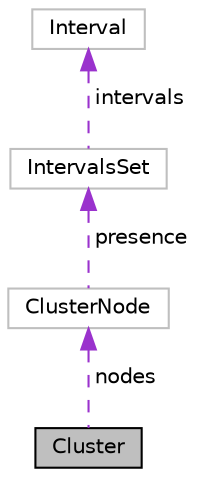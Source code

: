 digraph "Cluster"
{
 // LATEX_PDF_SIZE
  edge [fontname="Helvetica",fontsize="10",labelfontname="Helvetica",labelfontsize="10"];
  node [fontname="Helvetica",fontsize="10",shape=record];
  Node1 [label="Cluster",height=0.2,width=0.4,color="black", fillcolor="grey75", style="filled", fontcolor="black",tooltip=" "];
  Node2 -> Node1 [dir="back",color="darkorchid3",fontsize="10",style="dashed",label=" nodes" ];
  Node2 [label="ClusterNode",height=0.2,width=0.4,color="grey75", fillcolor="white", style="filled",URL="$structClusterNode.html",tooltip=" "];
  Node3 -> Node2 [dir="back",color="darkorchid3",fontsize="10",style="dashed",label=" presence" ];
  Node3 [label="IntervalsSet",height=0.2,width=0.4,color="grey75", fillcolor="white", style="filled",URL="$structIntervalsSet.html",tooltip=" "];
  Node4 -> Node3 [dir="back",color="darkorchid3",fontsize="10",style="dashed",label=" intervals" ];
  Node4 [label="Interval",height=0.2,width=0.4,color="grey75", fillcolor="white", style="filled",URL="$structInterval.html",tooltip=" "];
}
